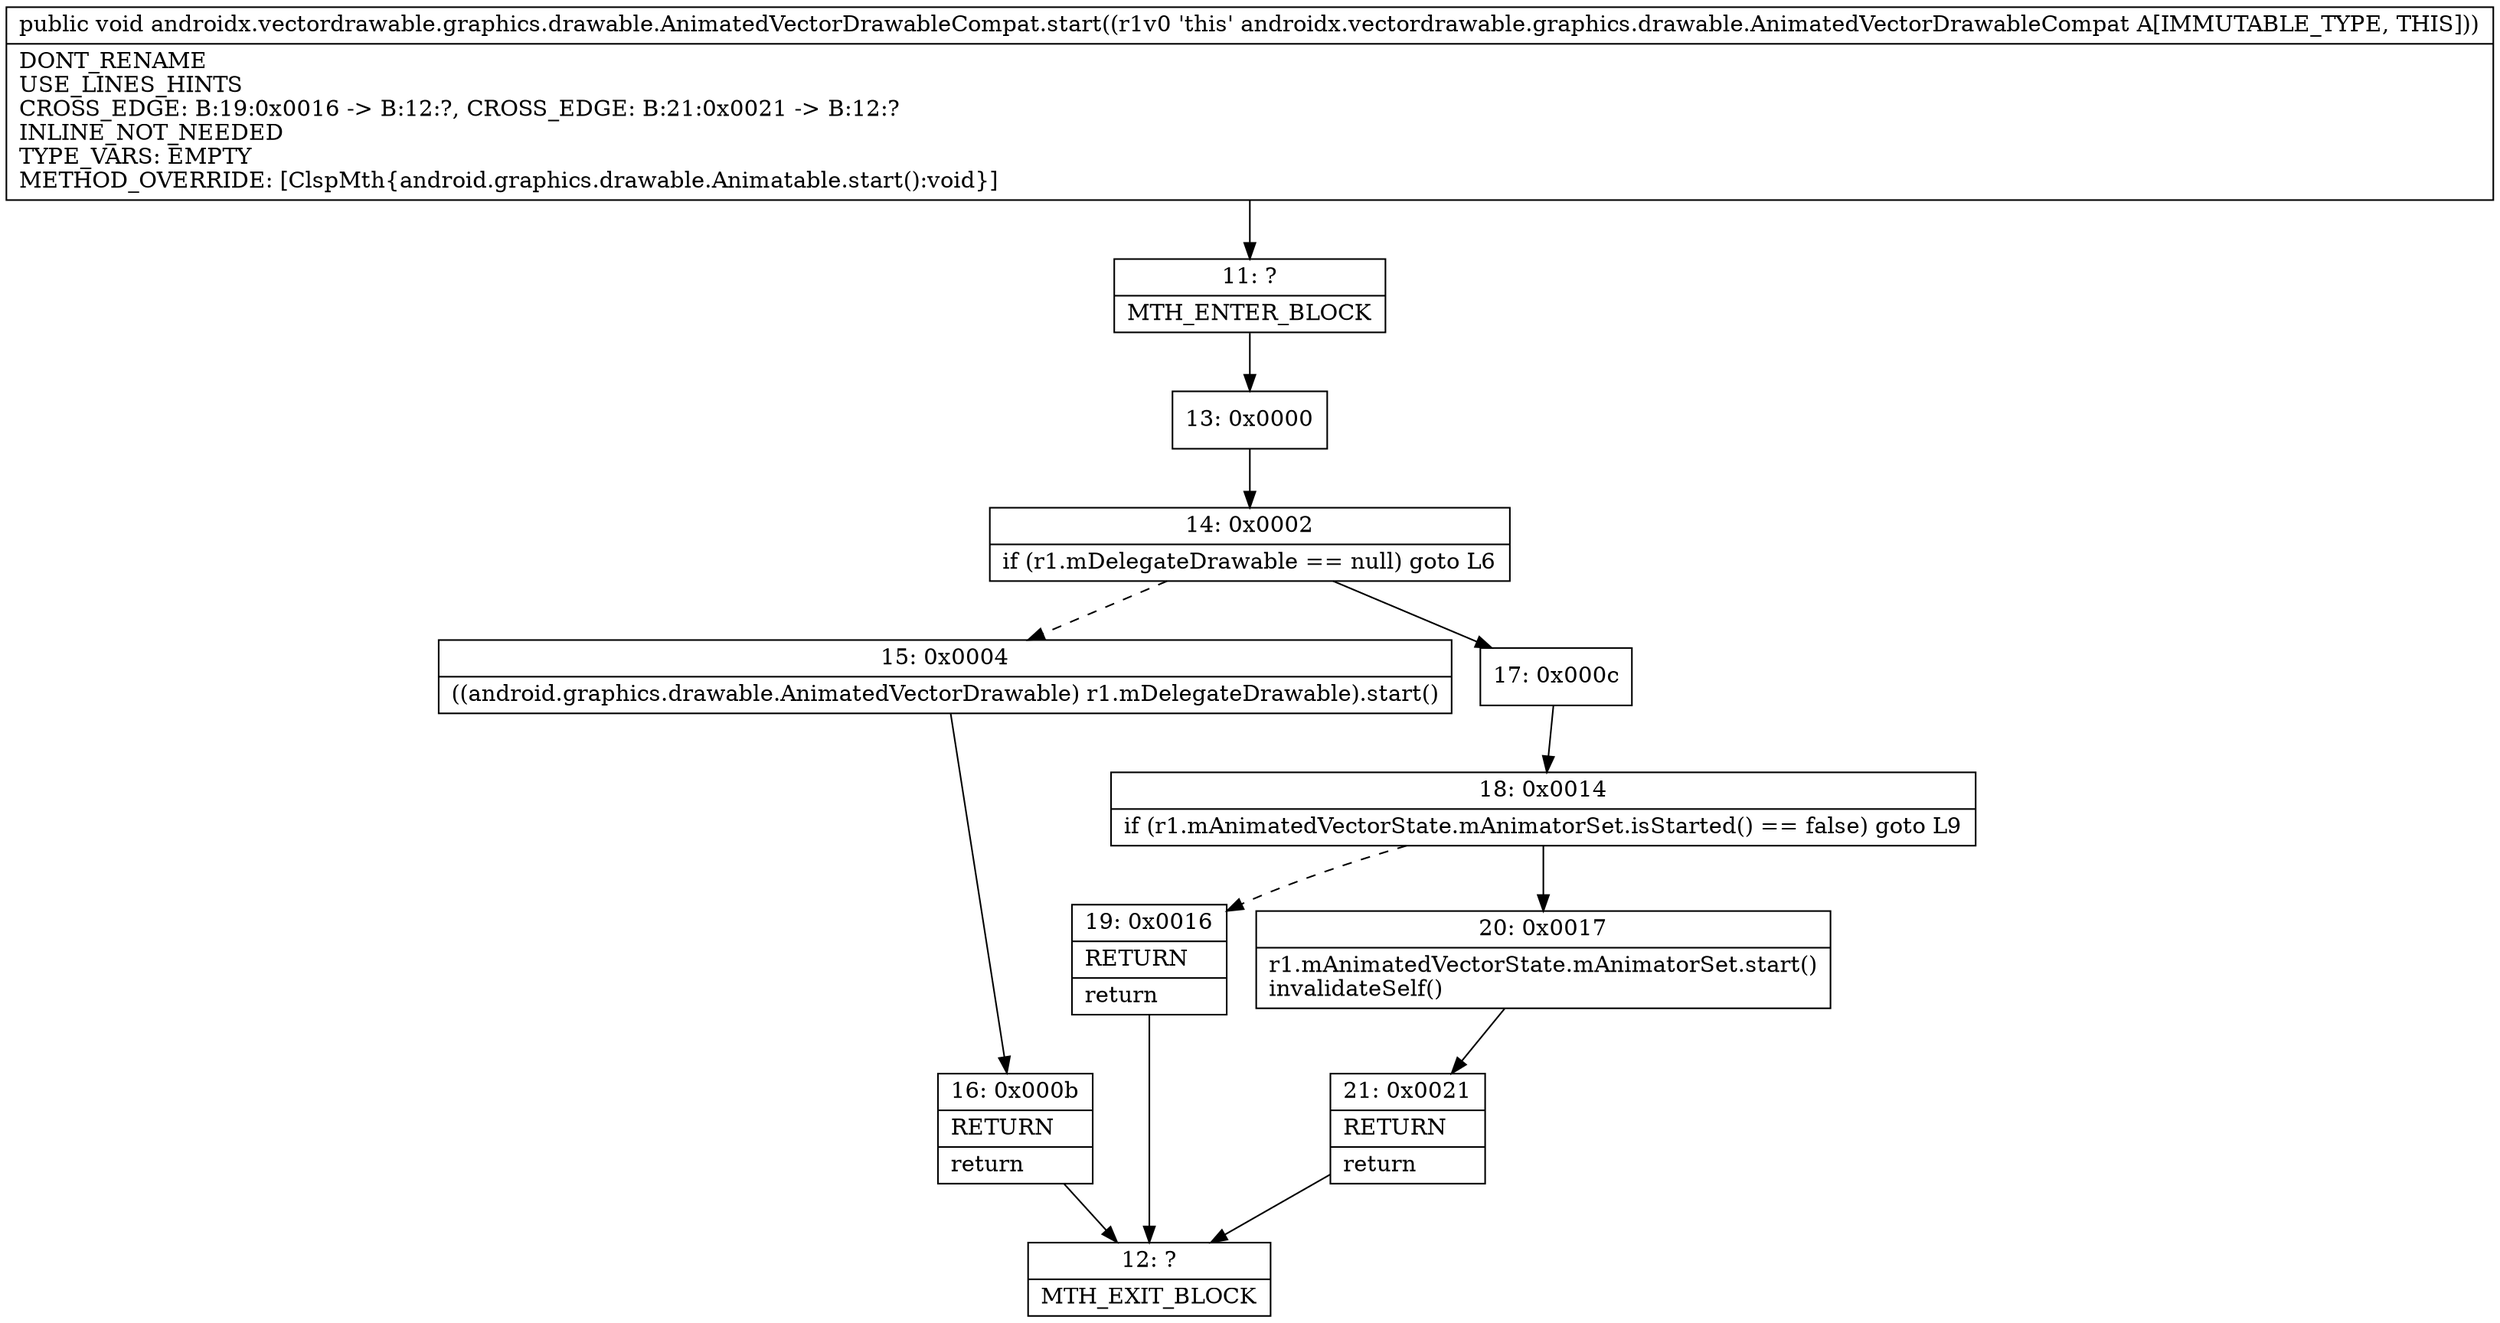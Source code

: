 digraph "CFG forandroidx.vectordrawable.graphics.drawable.AnimatedVectorDrawableCompat.start()V" {
Node_11 [shape=record,label="{11\:\ ?|MTH_ENTER_BLOCK\l}"];
Node_13 [shape=record,label="{13\:\ 0x0000}"];
Node_14 [shape=record,label="{14\:\ 0x0002|if (r1.mDelegateDrawable == null) goto L6\l}"];
Node_15 [shape=record,label="{15\:\ 0x0004|((android.graphics.drawable.AnimatedVectorDrawable) r1.mDelegateDrawable).start()\l}"];
Node_16 [shape=record,label="{16\:\ 0x000b|RETURN\l|return\l}"];
Node_12 [shape=record,label="{12\:\ ?|MTH_EXIT_BLOCK\l}"];
Node_17 [shape=record,label="{17\:\ 0x000c}"];
Node_18 [shape=record,label="{18\:\ 0x0014|if (r1.mAnimatedVectorState.mAnimatorSet.isStarted() == false) goto L9\l}"];
Node_19 [shape=record,label="{19\:\ 0x0016|RETURN\l|return\l}"];
Node_20 [shape=record,label="{20\:\ 0x0017|r1.mAnimatedVectorState.mAnimatorSet.start()\linvalidateSelf()\l}"];
Node_21 [shape=record,label="{21\:\ 0x0021|RETURN\l|return\l}"];
MethodNode[shape=record,label="{public void androidx.vectordrawable.graphics.drawable.AnimatedVectorDrawableCompat.start((r1v0 'this' androidx.vectordrawable.graphics.drawable.AnimatedVectorDrawableCompat A[IMMUTABLE_TYPE, THIS]))  | DONT_RENAME\lUSE_LINES_HINTS\lCROSS_EDGE: B:19:0x0016 \-\> B:12:?, CROSS_EDGE: B:21:0x0021 \-\> B:12:?\lINLINE_NOT_NEEDED\lTYPE_VARS: EMPTY\lMETHOD_OVERRIDE: [ClspMth\{android.graphics.drawable.Animatable.start():void\}]\l}"];
MethodNode -> Node_11;Node_11 -> Node_13;
Node_13 -> Node_14;
Node_14 -> Node_15[style=dashed];
Node_14 -> Node_17;
Node_15 -> Node_16;
Node_16 -> Node_12;
Node_17 -> Node_18;
Node_18 -> Node_19[style=dashed];
Node_18 -> Node_20;
Node_19 -> Node_12;
Node_20 -> Node_21;
Node_21 -> Node_12;
}

